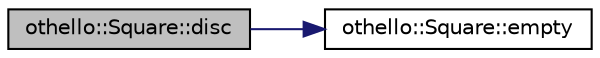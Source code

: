 digraph "othello::Square::disc"
{
  edge [fontname="Helvetica",fontsize="10",labelfontname="Helvetica",labelfontsize="10"];
  node [fontname="Helvetica",fontsize="10",shape=record];
  rankdir="LR";
  Node1 [label="othello::Square::disc",height=0.2,width=0.4,color="black", fillcolor="grey75", style="filled", fontcolor="black"];
  Node1 -> Node2 [color="midnightblue",fontsize="10",style="solid",fontname="Helvetica"];
  Node2 [label="othello::Square::empty",height=0.2,width=0.4,color="black", fillcolor="white", style="filled",URL="$d4/d80/classothello_1_1_square.html#a9e6ff0b245b1186c0c4e586145836b9c"];
}
